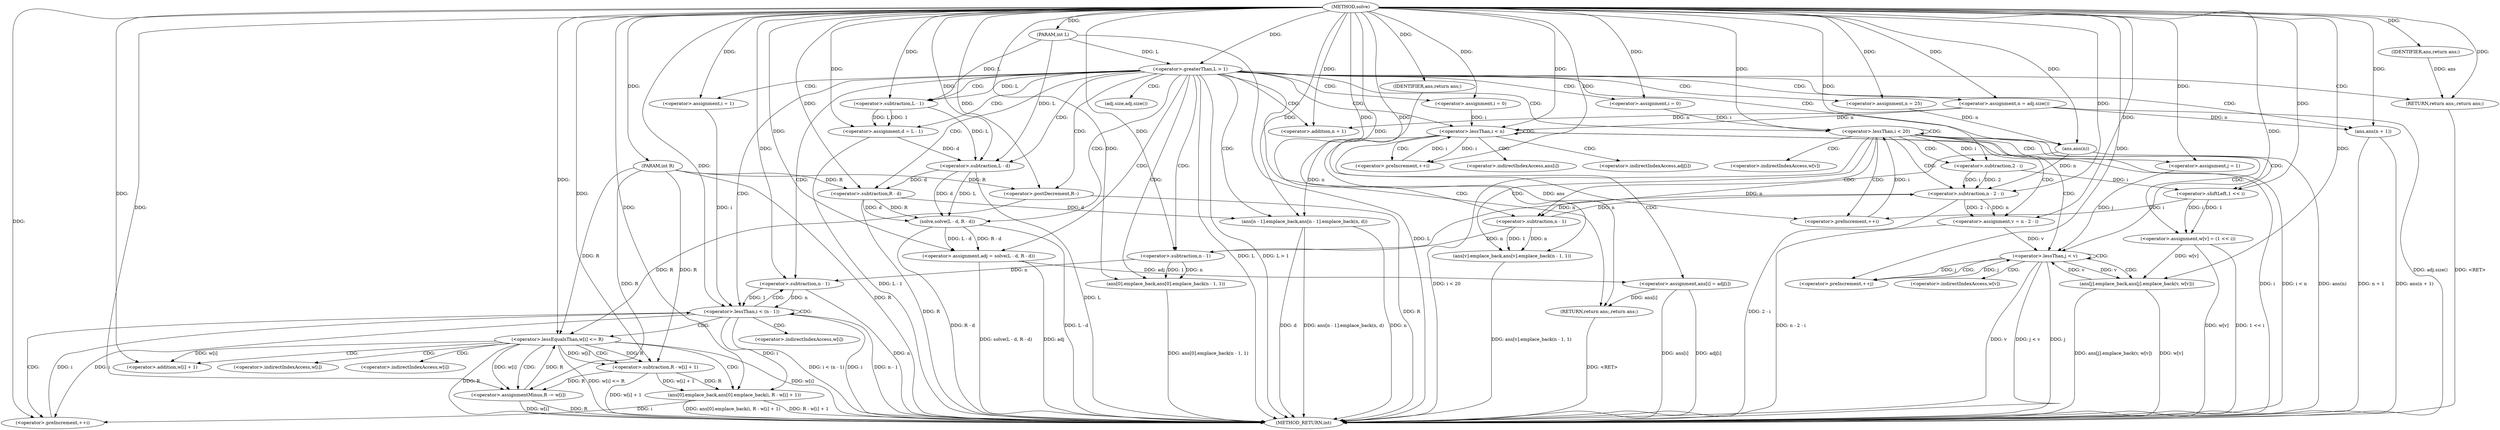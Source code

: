 digraph "solve" {  
"1000101" [label = "(METHOD,solve)" ]
"1000253" [label = "(METHOD_RETURN,int)" ]
"1000102" [label = "(PARAM,int L)" ]
"1000103" [label = "(PARAM,int R)" ]
"1000157" [label = "(<operator>.assignment,n = 25)" ]
"1000160" [label = "(ans,ans(n))" ]
"1000210" [label = "(ans[0].emplace_back,ans[0].emplace_back(n - 1, 1))" ]
"1000215" [label = "(<operator>.postDecrement,R--)" ]
"1000251" [label = "(RETURN,return ans;,return ans;)" ]
"1000106" [label = "(<operator>.greaterThan,L > 1)" ]
"1000165" [label = "(<operator>.assignment,i = 0)" ]
"1000168" [label = "(<operator>.lessThan,i < 20)" ]
"1000171" [label = "(<operator>.preIncrement,++i)" ]
"1000219" [label = "(<operator>.assignment,i = 1)" ]
"1000222" [label = "(<operator>.lessThan,i < (n - 1))" ]
"1000227" [label = "(<operator>.preIncrement,++i)" ]
"1000252" [label = "(IDENTIFIER,ans,return ans;)" ]
"1000111" [label = "(<operator>.assignment,d = L - 1)" ]
"1000116" [label = "(<operator>.assignment,adj = solve(L - d, R - d))" ]
"1000126" [label = "(<operator>.assignment,n = adj.size())" ]
"1000129" [label = "(ans,ans(n + 1))" ]
"1000151" [label = "(ans[n - 1].emplace_back,ans[n - 1].emplace_back(n, d))" ]
"1000154" [label = "(RETURN,return ans;,return ans;)" ]
"1000175" [label = "(<operator>.assignment,v = n - 2 - i)" ]
"1000182" [label = "(ans[v].emplace_back,ans[v].emplace_back(n - 1, 1))" ]
"1000187" [label = "(<operator>.assignment,w[v] = (1 << i))" ]
"1000211" [label = "(<operator>.subtraction,n - 1)" ]
"1000135" [label = "(<operator>.assignment,i = 0)" ]
"1000138" [label = "(<operator>.lessThan,i < n)" ]
"1000141" [label = "(<operator>.preIncrement,++i)" ]
"1000155" [label = "(IDENTIFIER,ans,return ans;)" ]
"1000196" [label = "(<operator>.assignment,j = 1)" ]
"1000199" [label = "(<operator>.lessThan,j < v)" ]
"1000202" [label = "(<operator>.preIncrement,++j)" ]
"1000224" [label = "(<operator>.subtraction,n - 1)" ]
"1000231" [label = "(<operator>.lessEqualsThan,w[i] <= R)" ]
"1000113" [label = "(<operator>.subtraction,L - 1)" ]
"1000118" [label = "(solve,solve(L - d, R - d))" ]
"1000130" [label = "(<operator>.addition,n + 1)" ]
"1000144" [label = "(<operator>.assignment,ans[i] = adj[i])" ]
"1000177" [label = "(<operator>.subtraction,n - 2 - i)" ]
"1000183" [label = "(<operator>.subtraction,n - 1)" ]
"1000191" [label = "(<operator>.shiftLeft,1 << i)" ]
"1000205" [label = "(ans[j].emplace_back,ans[j].emplace_back(v, w[v]))" ]
"1000237" [label = "(ans[0].emplace_back,ans[0].emplace_back(i, R - w[i] + 1))" ]
"1000246" [label = "(<operator>.assignmentMinus,R -= w[i])" ]
"1000119" [label = "(<operator>.subtraction,L - d)" ]
"1000122" [label = "(<operator>.subtraction,R - d)" ]
"1000179" [label = "(<operator>.subtraction,2 - i)" ]
"1000239" [label = "(<operator>.subtraction,R - w[i] + 1)" ]
"1000241" [label = "(<operator>.addition,w[i] + 1)" ]
"1000128" [label = "(adj.size,adj.size())" ]
"1000188" [label = "(<operator>.indirectIndexAccess,w[v])" ]
"1000232" [label = "(<operator>.indirectIndexAccess,w[i])" ]
"1000145" [label = "(<operator>.indirectIndexAccess,ans[i])" ]
"1000148" [label = "(<operator>.indirectIndexAccess,adj[i])" ]
"1000207" [label = "(<operator>.indirectIndexAccess,w[v])" ]
"1000248" [label = "(<operator>.indirectIndexAccess,w[i])" ]
"1000242" [label = "(<operator>.indirectIndexAccess,w[i])" ]
  "1000102" -> "1000253"  [ label = "DDG: L"] 
  "1000103" -> "1000253"  [ label = "DDG: R"] 
  "1000106" -> "1000253"  [ label = "DDG: L"] 
  "1000106" -> "1000253"  [ label = "DDG: L > 1"] 
  "1000160" -> "1000253"  [ label = "DDG: ans(n)"] 
  "1000168" -> "1000253"  [ label = "DDG: i < 20"] 
  "1000210" -> "1000253"  [ label = "DDG: ans[0].emplace_back(n - 1, 1)"] 
  "1000215" -> "1000253"  [ label = "DDG: R"] 
  "1000222" -> "1000253"  [ label = "DDG: i"] 
  "1000224" -> "1000253"  [ label = "DDG: n"] 
  "1000222" -> "1000253"  [ label = "DDG: n - 1"] 
  "1000222" -> "1000253"  [ label = "DDG: i < (n - 1)"] 
  "1000231" -> "1000253"  [ label = "DDG: w[i]"] 
  "1000231" -> "1000253"  [ label = "DDG: R"] 
  "1000231" -> "1000253"  [ label = "DDG: w[i] <= R"] 
  "1000239" -> "1000253"  [ label = "DDG: w[i] + 1"] 
  "1000237" -> "1000253"  [ label = "DDG: R - w[i] + 1"] 
  "1000237" -> "1000253"  [ label = "DDG: ans[0].emplace_back(i, R - w[i] + 1)"] 
  "1000246" -> "1000253"  [ label = "DDG: R"] 
  "1000246" -> "1000253"  [ label = "DDG: w[i]"] 
  "1000177" -> "1000253"  [ label = "DDG: 2 - i"] 
  "1000175" -> "1000253"  [ label = "DDG: n - 2 - i"] 
  "1000182" -> "1000253"  [ label = "DDG: ans[v].emplace_back(n - 1, 1)"] 
  "1000187" -> "1000253"  [ label = "DDG: w[v]"] 
  "1000187" -> "1000253"  [ label = "DDG: 1 << i"] 
  "1000199" -> "1000253"  [ label = "DDG: j"] 
  "1000199" -> "1000253"  [ label = "DDG: v"] 
  "1000199" -> "1000253"  [ label = "DDG: j < v"] 
  "1000205" -> "1000253"  [ label = "DDG: w[v]"] 
  "1000205" -> "1000253"  [ label = "DDG: ans[j].emplace_back(v, w[v])"] 
  "1000111" -> "1000253"  [ label = "DDG: L - 1"] 
  "1000116" -> "1000253"  [ label = "DDG: adj"] 
  "1000119" -> "1000253"  [ label = "DDG: L"] 
  "1000118" -> "1000253"  [ label = "DDG: L - d"] 
  "1000122" -> "1000253"  [ label = "DDG: R"] 
  "1000118" -> "1000253"  [ label = "DDG: R - d"] 
  "1000116" -> "1000253"  [ label = "DDG: solve(L - d, R - d)"] 
  "1000126" -> "1000253"  [ label = "DDG: adj.size()"] 
  "1000129" -> "1000253"  [ label = "DDG: n + 1"] 
  "1000129" -> "1000253"  [ label = "DDG: ans(n + 1)"] 
  "1000138" -> "1000253"  [ label = "DDG: i"] 
  "1000138" -> "1000253"  [ label = "DDG: i < n"] 
  "1000151" -> "1000253"  [ label = "DDG: n"] 
  "1000151" -> "1000253"  [ label = "DDG: d"] 
  "1000151" -> "1000253"  [ label = "DDG: ans[n - 1].emplace_back(n, d)"] 
  "1000144" -> "1000253"  [ label = "DDG: ans[i]"] 
  "1000144" -> "1000253"  [ label = "DDG: adj[i]"] 
  "1000154" -> "1000253"  [ label = "DDG: <RET>"] 
  "1000251" -> "1000253"  [ label = "DDG: <RET>"] 
  "1000101" -> "1000102"  [ label = "DDG: "] 
  "1000101" -> "1000103"  [ label = "DDG: "] 
  "1000101" -> "1000157"  [ label = "DDG: "] 
  "1000252" -> "1000251"  [ label = "DDG: ans"] 
  "1000101" -> "1000251"  [ label = "DDG: "] 
  "1000157" -> "1000160"  [ label = "DDG: n"] 
  "1000101" -> "1000160"  [ label = "DDG: "] 
  "1000101" -> "1000165"  [ label = "DDG: "] 
  "1000211" -> "1000210"  [ label = "DDG: n"] 
  "1000211" -> "1000210"  [ label = "DDG: 1"] 
  "1000101" -> "1000210"  [ label = "DDG: "] 
  "1000103" -> "1000215"  [ label = "DDG: R"] 
  "1000101" -> "1000215"  [ label = "DDG: "] 
  "1000101" -> "1000219"  [ label = "DDG: "] 
  "1000101" -> "1000252"  [ label = "DDG: "] 
  "1000102" -> "1000106"  [ label = "DDG: L"] 
  "1000101" -> "1000106"  [ label = "DDG: "] 
  "1000113" -> "1000111"  [ label = "DDG: 1"] 
  "1000113" -> "1000111"  [ label = "DDG: L"] 
  "1000118" -> "1000116"  [ label = "DDG: L - d"] 
  "1000118" -> "1000116"  [ label = "DDG: R - d"] 
  "1000101" -> "1000126"  [ label = "DDG: "] 
  "1000155" -> "1000154"  [ label = "DDG: ans"] 
  "1000144" -> "1000154"  [ label = "DDG: ans[i]"] 
  "1000165" -> "1000168"  [ label = "DDG: i"] 
  "1000171" -> "1000168"  [ label = "DDG: i"] 
  "1000101" -> "1000168"  [ label = "DDG: "] 
  "1000191" -> "1000171"  [ label = "DDG: i"] 
  "1000101" -> "1000171"  [ label = "DDG: "] 
  "1000177" -> "1000175"  [ label = "DDG: 2 - i"] 
  "1000177" -> "1000175"  [ label = "DDG: n"] 
  "1000191" -> "1000187"  [ label = "DDG: i"] 
  "1000191" -> "1000187"  [ label = "DDG: 1"] 
  "1000160" -> "1000211"  [ label = "DDG: n"] 
  "1000183" -> "1000211"  [ label = "DDG: n"] 
  "1000101" -> "1000211"  [ label = "DDG: "] 
  "1000219" -> "1000222"  [ label = "DDG: i"] 
  "1000227" -> "1000222"  [ label = "DDG: i"] 
  "1000101" -> "1000222"  [ label = "DDG: "] 
  "1000224" -> "1000222"  [ label = "DDG: 1"] 
  "1000224" -> "1000222"  [ label = "DDG: n"] 
  "1000222" -> "1000227"  [ label = "DDG: i"] 
  "1000237" -> "1000227"  [ label = "DDG: i"] 
  "1000101" -> "1000227"  [ label = "DDG: "] 
  "1000101" -> "1000111"  [ label = "DDG: "] 
  "1000101" -> "1000116"  [ label = "DDG: "] 
  "1000101" -> "1000129"  [ label = "DDG: "] 
  "1000126" -> "1000129"  [ label = "DDG: n"] 
  "1000101" -> "1000135"  [ label = "DDG: "] 
  "1000138" -> "1000151"  [ label = "DDG: n"] 
  "1000101" -> "1000151"  [ label = "DDG: "] 
  "1000122" -> "1000151"  [ label = "DDG: d"] 
  "1000101" -> "1000155"  [ label = "DDG: "] 
  "1000101" -> "1000175"  [ label = "DDG: "] 
  "1000183" -> "1000182"  [ label = "DDG: n"] 
  "1000183" -> "1000182"  [ label = "DDG: 1"] 
  "1000101" -> "1000182"  [ label = "DDG: "] 
  "1000101" -> "1000196"  [ label = "DDG: "] 
  "1000211" -> "1000224"  [ label = "DDG: n"] 
  "1000101" -> "1000224"  [ label = "DDG: "] 
  "1000106" -> "1000113"  [ label = "DDG: L"] 
  "1000102" -> "1000113"  [ label = "DDG: L"] 
  "1000101" -> "1000113"  [ label = "DDG: "] 
  "1000119" -> "1000118"  [ label = "DDG: L"] 
  "1000119" -> "1000118"  [ label = "DDG: d"] 
  "1000122" -> "1000118"  [ label = "DDG: R"] 
  "1000122" -> "1000118"  [ label = "DDG: d"] 
  "1000126" -> "1000130"  [ label = "DDG: n"] 
  "1000101" -> "1000130"  [ label = "DDG: "] 
  "1000135" -> "1000138"  [ label = "DDG: i"] 
  "1000141" -> "1000138"  [ label = "DDG: i"] 
  "1000101" -> "1000138"  [ label = "DDG: "] 
  "1000126" -> "1000138"  [ label = "DDG: n"] 
  "1000138" -> "1000141"  [ label = "DDG: i"] 
  "1000101" -> "1000141"  [ label = "DDG: "] 
  "1000116" -> "1000144"  [ label = "DDG: adj"] 
  "1000160" -> "1000177"  [ label = "DDG: n"] 
  "1000183" -> "1000177"  [ label = "DDG: n"] 
  "1000101" -> "1000177"  [ label = "DDG: "] 
  "1000179" -> "1000177"  [ label = "DDG: 2"] 
  "1000179" -> "1000177"  [ label = "DDG: i"] 
  "1000177" -> "1000183"  [ label = "DDG: n"] 
  "1000101" -> "1000183"  [ label = "DDG: "] 
  "1000101" -> "1000191"  [ label = "DDG: "] 
  "1000179" -> "1000191"  [ label = "DDG: i"] 
  "1000196" -> "1000199"  [ label = "DDG: j"] 
  "1000202" -> "1000199"  [ label = "DDG: j"] 
  "1000101" -> "1000199"  [ label = "DDG: "] 
  "1000175" -> "1000199"  [ label = "DDG: v"] 
  "1000205" -> "1000199"  [ label = "DDG: v"] 
  "1000199" -> "1000202"  [ label = "DDG: j"] 
  "1000101" -> "1000202"  [ label = "DDG: "] 
  "1000215" -> "1000231"  [ label = "DDG: R"] 
  "1000246" -> "1000231"  [ label = "DDG: R"] 
  "1000103" -> "1000231"  [ label = "DDG: R"] 
  "1000101" -> "1000231"  [ label = "DDG: "] 
  "1000231" -> "1000246"  [ label = "DDG: w[i]"] 
  "1000113" -> "1000119"  [ label = "DDG: L"] 
  "1000102" -> "1000119"  [ label = "DDG: L"] 
  "1000101" -> "1000119"  [ label = "DDG: "] 
  "1000111" -> "1000119"  [ label = "DDG: d"] 
  "1000103" -> "1000122"  [ label = "DDG: R"] 
  "1000101" -> "1000122"  [ label = "DDG: "] 
  "1000119" -> "1000122"  [ label = "DDG: d"] 
  "1000101" -> "1000179"  [ label = "DDG: "] 
  "1000168" -> "1000179"  [ label = "DDG: i"] 
  "1000199" -> "1000205"  [ label = "DDG: v"] 
  "1000101" -> "1000205"  [ label = "DDG: "] 
  "1000187" -> "1000205"  [ label = "DDG: w[v]"] 
  "1000222" -> "1000237"  [ label = "DDG: i"] 
  "1000101" -> "1000237"  [ label = "DDG: "] 
  "1000239" -> "1000237"  [ label = "DDG: w[i] + 1"] 
  "1000239" -> "1000237"  [ label = "DDG: R"] 
  "1000239" -> "1000246"  [ label = "DDG: R"] 
  "1000103" -> "1000246"  [ label = "DDG: R"] 
  "1000101" -> "1000246"  [ label = "DDG: "] 
  "1000231" -> "1000239"  [ label = "DDG: R"] 
  "1000103" -> "1000239"  [ label = "DDG: R"] 
  "1000101" -> "1000239"  [ label = "DDG: "] 
  "1000231" -> "1000239"  [ label = "DDG: w[i]"] 
  "1000231" -> "1000241"  [ label = "DDG: w[i]"] 
  "1000101" -> "1000241"  [ label = "DDG: "] 
  "1000106" -> "1000211"  [ label = "CDG: "] 
  "1000106" -> "1000128"  [ label = "CDG: "] 
  "1000106" -> "1000165"  [ label = "CDG: "] 
  "1000106" -> "1000251"  [ label = "CDG: "] 
  "1000106" -> "1000157"  [ label = "CDG: "] 
  "1000106" -> "1000219"  [ label = "CDG: "] 
  "1000106" -> "1000122"  [ label = "CDG: "] 
  "1000106" -> "1000210"  [ label = "CDG: "] 
  "1000106" -> "1000116"  [ label = "CDG: "] 
  "1000106" -> "1000222"  [ label = "CDG: "] 
  "1000106" -> "1000126"  [ label = "CDG: "] 
  "1000106" -> "1000154"  [ label = "CDG: "] 
  "1000106" -> "1000151"  [ label = "CDG: "] 
  "1000106" -> "1000160"  [ label = "CDG: "] 
  "1000106" -> "1000224"  [ label = "CDG: "] 
  "1000106" -> "1000130"  [ label = "CDG: "] 
  "1000106" -> "1000138"  [ label = "CDG: "] 
  "1000106" -> "1000119"  [ label = "CDG: "] 
  "1000106" -> "1000135"  [ label = "CDG: "] 
  "1000106" -> "1000118"  [ label = "CDG: "] 
  "1000106" -> "1000168"  [ label = "CDG: "] 
  "1000106" -> "1000215"  [ label = "CDG: "] 
  "1000106" -> "1000113"  [ label = "CDG: "] 
  "1000106" -> "1000111"  [ label = "CDG: "] 
  "1000106" -> "1000129"  [ label = "CDG: "] 
  "1000168" -> "1000191"  [ label = "CDG: "] 
  "1000168" -> "1000199"  [ label = "CDG: "] 
  "1000168" -> "1000182"  [ label = "CDG: "] 
  "1000168" -> "1000183"  [ label = "CDG: "] 
  "1000168" -> "1000188"  [ label = "CDG: "] 
  "1000168" -> "1000175"  [ label = "CDG: "] 
  "1000168" -> "1000179"  [ label = "CDG: "] 
  "1000168" -> "1000187"  [ label = "CDG: "] 
  "1000168" -> "1000196"  [ label = "CDG: "] 
  "1000168" -> "1000168"  [ label = "CDG: "] 
  "1000168" -> "1000171"  [ label = "CDG: "] 
  "1000168" -> "1000177"  [ label = "CDG: "] 
  "1000222" -> "1000227"  [ label = "CDG: "] 
  "1000222" -> "1000222"  [ label = "CDG: "] 
  "1000222" -> "1000224"  [ label = "CDG: "] 
  "1000222" -> "1000232"  [ label = "CDG: "] 
  "1000222" -> "1000231"  [ label = "CDG: "] 
  "1000138" -> "1000141"  [ label = "CDG: "] 
  "1000138" -> "1000148"  [ label = "CDG: "] 
  "1000138" -> "1000144"  [ label = "CDG: "] 
  "1000138" -> "1000145"  [ label = "CDG: "] 
  "1000138" -> "1000138"  [ label = "CDG: "] 
  "1000199" -> "1000199"  [ label = "CDG: "] 
  "1000199" -> "1000207"  [ label = "CDG: "] 
  "1000199" -> "1000205"  [ label = "CDG: "] 
  "1000199" -> "1000202"  [ label = "CDG: "] 
  "1000231" -> "1000242"  [ label = "CDG: "] 
  "1000231" -> "1000248"  [ label = "CDG: "] 
  "1000231" -> "1000239"  [ label = "CDG: "] 
  "1000231" -> "1000246"  [ label = "CDG: "] 
  "1000231" -> "1000237"  [ label = "CDG: "] 
  "1000231" -> "1000241"  [ label = "CDG: "] 
}
